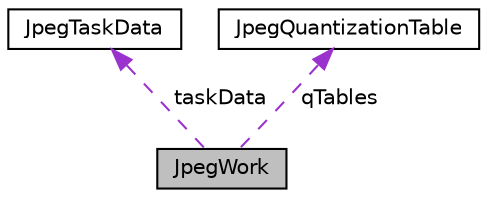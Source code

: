 digraph "JpegWork"
{
 // LATEX_PDF_SIZE
  edge [fontname="Helvetica",fontsize="10",labelfontname="Helvetica",labelfontsize="10"];
  node [fontname="Helvetica",fontsize="10",shape=record];
  Node1 [label="JpegWork",height=0.2,width=0.4,color="black", fillcolor="grey75", style="filled", fontcolor="black",tooltip=" "];
  Node2 -> Node1 [dir="back",color="darkorchid3",fontsize="10",style="dashed",label=" taskData" ,fontname="Helvetica"];
  Node2 [label="JpegTaskData",height=0.2,width=0.4,color="black", fillcolor="white", style="filled",URL="$d0/d23/structJpegTaskData.html",tooltip=" "];
  Node3 -> Node1 [dir="back",color="darkorchid3",fontsize="10",style="dashed",label=" qTables" ,fontname="Helvetica"];
  Node3 [label="JpegQuantizationTable",height=0.2,width=0.4,color="black", fillcolor="white", style="filled",URL="$db/d8d/structJpegQuantizationTable.html",tooltip=" "];
}
